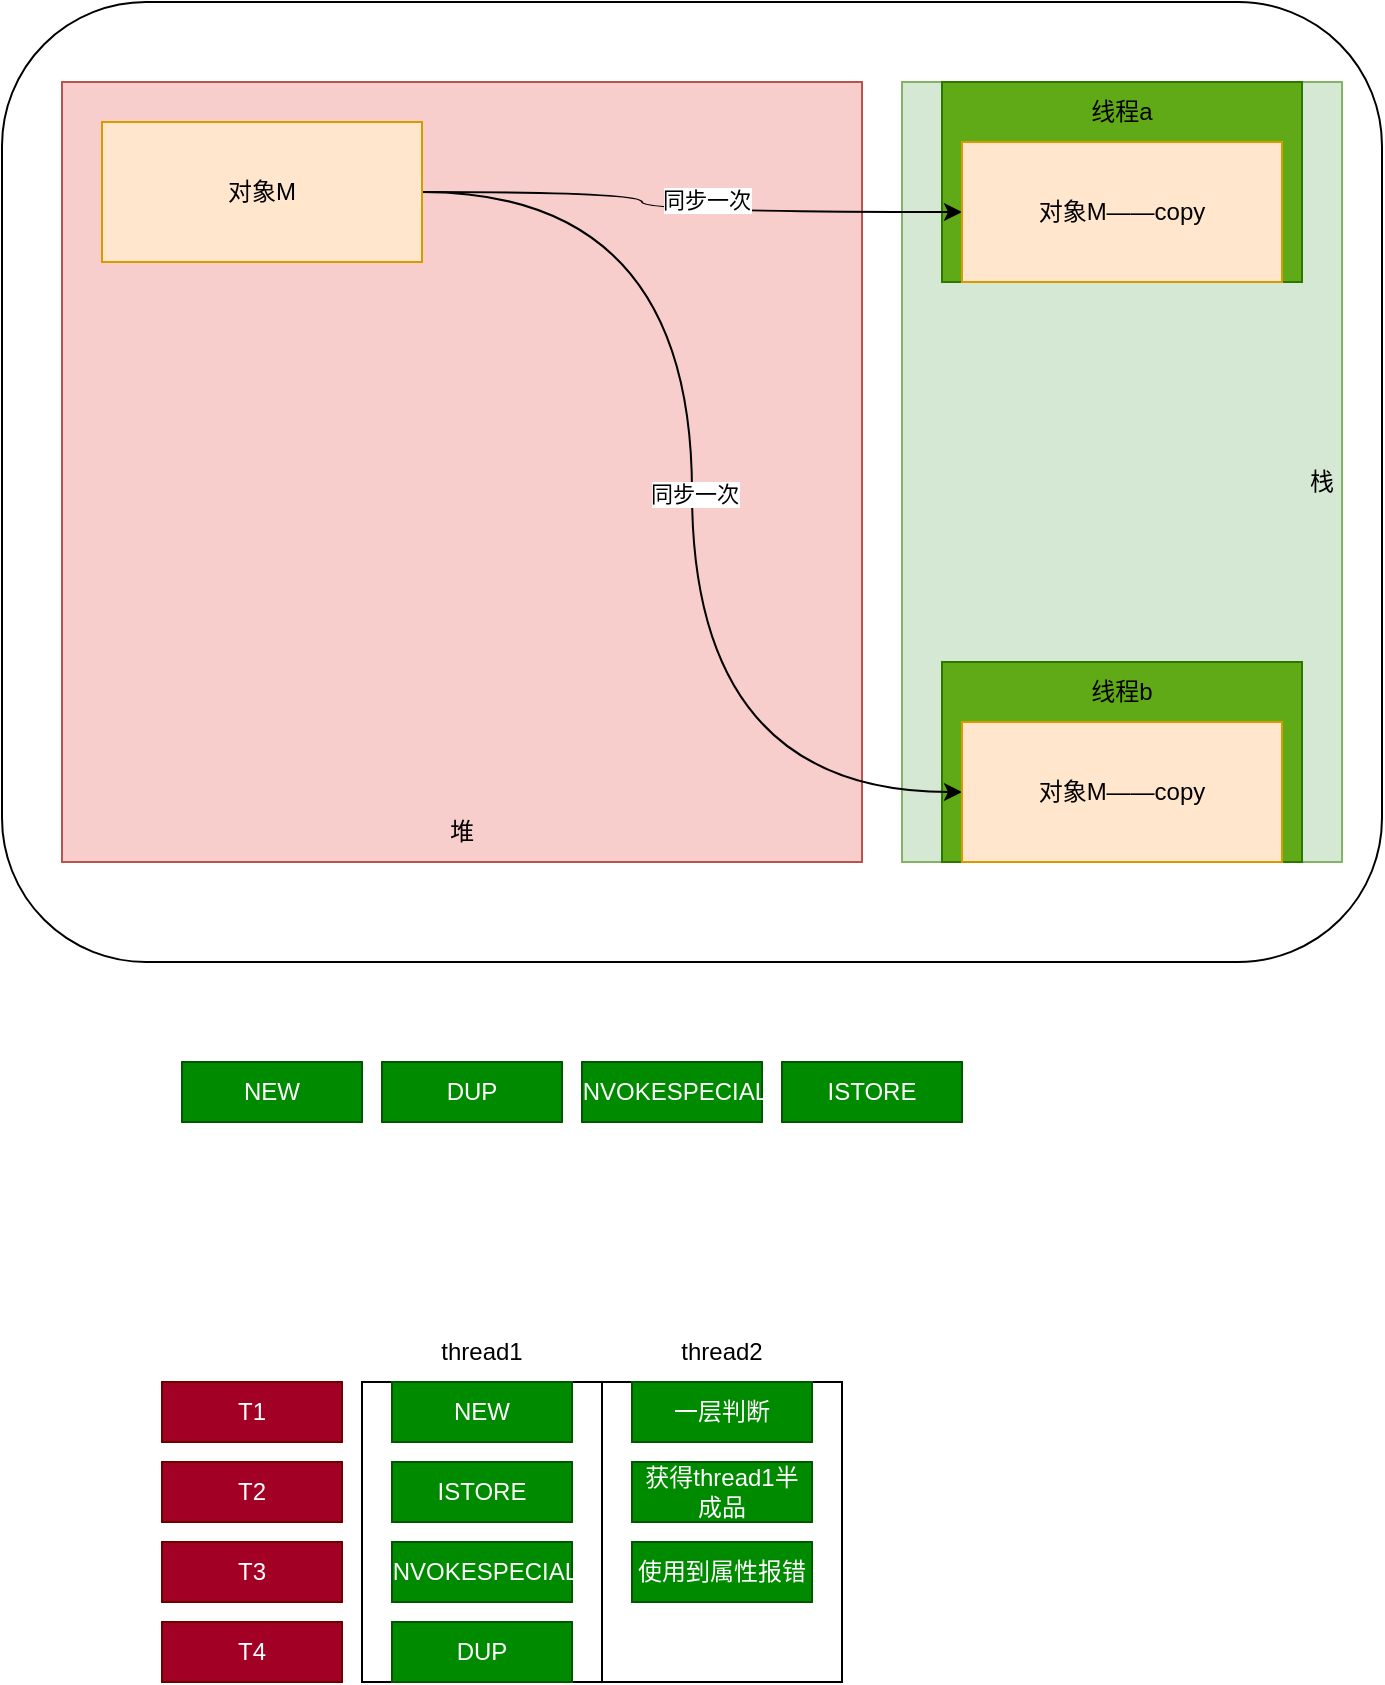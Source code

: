 <mxfile version="15.7.3" type="device"><diagram id="Ph1LXrH9dcy_6Z9MJhgH" name="第 1 页"><mxGraphModel dx="582" dy="411" grid="1" gridSize="10" guides="1" tooltips="1" connect="1" arrows="1" fold="1" page="1" pageScale="1" pageWidth="827" pageHeight="1169" math="0" shadow="0"><root><mxCell id="0"/><mxCell id="1" parent="0"/><mxCell id="H44h0GJkmUo3mOvwJ2Ol-1" value="" style="rounded=1;whiteSpace=wrap;html=1;" vertex="1" parent="1"><mxGeometry x="70" y="130" width="690" height="480" as="geometry"/></mxCell><mxCell id="H44h0GJkmUo3mOvwJ2Ol-10" value="" style="rounded=0;whiteSpace=wrap;html=1;fillColor=#d5e8d4;strokeColor=#82b366;" vertex="1" parent="1"><mxGeometry x="520" y="170" width="220" height="390" as="geometry"/></mxCell><mxCell id="H44h0GJkmUo3mOvwJ2Ol-2" value="" style="rounded=0;whiteSpace=wrap;html=1;fillColor=#60a917;fontColor=#ffffff;strokeColor=#2D7600;" vertex="1" parent="1"><mxGeometry x="540" y="170" width="180" height="100" as="geometry"/></mxCell><mxCell id="H44h0GJkmUo3mOvwJ2Ol-3" value="" style="rounded=0;whiteSpace=wrap;html=1;fillColor=#f8cecc;strokeColor=#b85450;" vertex="1" parent="1"><mxGeometry x="100" y="170" width="400" height="390" as="geometry"/></mxCell><mxCell id="H44h0GJkmUo3mOvwJ2Ol-5" value="" style="rounded=0;whiteSpace=wrap;html=1;fillColor=#60a917;fontColor=#ffffff;strokeColor=#2D7600;" vertex="1" parent="1"><mxGeometry x="540" y="460" width="180" height="100" as="geometry"/></mxCell><mxCell id="H44h0GJkmUo3mOvwJ2Ol-6" value="线程a" style="text;html=1;strokeColor=none;fillColor=none;align=center;verticalAlign=middle;whiteSpace=wrap;rounded=0;" vertex="1" parent="1"><mxGeometry x="600" y="170" width="60" height="30" as="geometry"/></mxCell><mxCell id="H44h0GJkmUo3mOvwJ2Ol-7" value="线程b" style="text;html=1;strokeColor=none;fillColor=none;align=center;verticalAlign=middle;whiteSpace=wrap;rounded=0;" vertex="1" parent="1"><mxGeometry x="600" y="460" width="60" height="30" as="geometry"/></mxCell><mxCell id="H44h0GJkmUo3mOvwJ2Ol-14" style="edgeStyle=orthogonalEdgeStyle;rounded=0;orthogonalLoop=1;jettySize=auto;html=1;curved=1;" edge="1" parent="1" source="H44h0GJkmUo3mOvwJ2Ol-8" target="H44h0GJkmUo3mOvwJ2Ol-12"><mxGeometry relative="1" as="geometry"><Array as="points"><mxPoint x="390" y="225"/><mxPoint x="390" y="235"/></Array></mxGeometry></mxCell><mxCell id="H44h0GJkmUo3mOvwJ2Ol-16" value="同步一次" style="edgeLabel;html=1;align=center;verticalAlign=middle;resizable=0;points=[];" vertex="1" connectable="0" parent="H44h0GJkmUo3mOvwJ2Ol-14"><mxGeometry x="0.086" y="6" relative="1" as="geometry"><mxPoint as="offset"/></mxGeometry></mxCell><mxCell id="H44h0GJkmUo3mOvwJ2Ol-15" style="edgeStyle=orthogonalEdgeStyle;curved=1;rounded=0;orthogonalLoop=1;jettySize=auto;html=1;entryX=0;entryY=0.5;entryDx=0;entryDy=0;" edge="1" parent="1" source="H44h0GJkmUo3mOvwJ2Ol-8" target="H44h0GJkmUo3mOvwJ2Ol-13"><mxGeometry relative="1" as="geometry"/></mxCell><mxCell id="H44h0GJkmUo3mOvwJ2Ol-17" value="同步一次" style="edgeLabel;html=1;align=center;verticalAlign=middle;resizable=0;points=[];" vertex="1" connectable="0" parent="H44h0GJkmUo3mOvwJ2Ol-15"><mxGeometry x="0.004" y="1" relative="1" as="geometry"><mxPoint as="offset"/></mxGeometry></mxCell><mxCell id="H44h0GJkmUo3mOvwJ2Ol-8" value="对象M" style="rounded=0;whiteSpace=wrap;html=1;fillColor=#ffe6cc;strokeColor=#d79b00;" vertex="1" parent="1"><mxGeometry x="120" y="190" width="160" height="70" as="geometry"/></mxCell><mxCell id="H44h0GJkmUo3mOvwJ2Ol-9" value="堆" style="text;html=1;strokeColor=none;fillColor=none;align=center;verticalAlign=middle;whiteSpace=wrap;rounded=0;" vertex="1" parent="1"><mxGeometry x="270" y="530" width="60" height="30" as="geometry"/></mxCell><mxCell id="H44h0GJkmUo3mOvwJ2Ol-11" value="栈" style="text;html=1;strokeColor=none;fillColor=none;align=center;verticalAlign=middle;whiteSpace=wrap;rounded=0;" vertex="1" parent="1"><mxGeometry x="720" y="340" width="20" height="60" as="geometry"/></mxCell><mxCell id="H44h0GJkmUo3mOvwJ2Ol-12" value="对象M——copy" style="rounded=0;whiteSpace=wrap;html=1;fillColor=#ffe6cc;strokeColor=#d79b00;" vertex="1" parent="1"><mxGeometry x="550" y="200" width="160" height="70" as="geometry"/></mxCell><mxCell id="H44h0GJkmUo3mOvwJ2Ol-13" value="对象M——copy" style="rounded=0;whiteSpace=wrap;html=1;fillColor=#ffe6cc;strokeColor=#d79b00;" vertex="1" parent="1"><mxGeometry x="550" y="490" width="160" height="70" as="geometry"/></mxCell><mxCell id="H44h0GJkmUo3mOvwJ2Ol-18" value="NEW" style="rounded=0;whiteSpace=wrap;html=1;fillColor=#008a00;fontColor=#ffffff;strokeColor=#005700;" vertex="1" parent="1"><mxGeometry x="160" y="660" width="90" height="30" as="geometry"/></mxCell><mxCell id="H44h0GJkmUo3mOvwJ2Ol-22" value="DUP" style="rounded=0;whiteSpace=wrap;html=1;fillColor=#008a00;fontColor=#ffffff;strokeColor=#005700;" vertex="1" parent="1"><mxGeometry x="260" y="660" width="90" height="30" as="geometry"/></mxCell><mxCell id="H44h0GJkmUo3mOvwJ2Ol-23" value="INVOKESPECIAL" style="rounded=0;whiteSpace=wrap;html=1;fillColor=#008a00;fontColor=#ffffff;strokeColor=#005700;" vertex="1" parent="1"><mxGeometry x="360" y="660" width="90" height="30" as="geometry"/></mxCell><mxCell id="H44h0GJkmUo3mOvwJ2Ol-24" value="ISTORE" style="rounded=0;whiteSpace=wrap;html=1;fillColor=#008a00;fontColor=#ffffff;strokeColor=#005700;" vertex="1" parent="1"><mxGeometry x="460" y="660" width="90" height="30" as="geometry"/></mxCell><mxCell id="H44h0GJkmUo3mOvwJ2Ol-25" value="" style="rounded=0;whiteSpace=wrap;html=1;" vertex="1" parent="1"><mxGeometry x="250" y="820" width="120" height="150" as="geometry"/></mxCell><mxCell id="H44h0GJkmUo3mOvwJ2Ol-26" value="" style="rounded=0;whiteSpace=wrap;html=1;" vertex="1" parent="1"><mxGeometry x="370" y="820" width="120" height="150" as="geometry"/></mxCell><mxCell id="H44h0GJkmUo3mOvwJ2Ol-27" value="thread1" style="text;html=1;strokeColor=none;fillColor=none;align=center;verticalAlign=middle;whiteSpace=wrap;rounded=0;" vertex="1" parent="1"><mxGeometry x="280" y="790" width="60" height="30" as="geometry"/></mxCell><mxCell id="H44h0GJkmUo3mOvwJ2Ol-28" value="thread2" style="text;html=1;strokeColor=none;fillColor=none;align=center;verticalAlign=middle;whiteSpace=wrap;rounded=0;" vertex="1" parent="1"><mxGeometry x="400" y="790" width="60" height="30" as="geometry"/></mxCell><mxCell id="H44h0GJkmUo3mOvwJ2Ol-29" value="T1" style="rounded=0;whiteSpace=wrap;html=1;fillColor=#a20025;fontColor=#ffffff;strokeColor=#6F0000;" vertex="1" parent="1"><mxGeometry x="150" y="820" width="90" height="30" as="geometry"/></mxCell><mxCell id="H44h0GJkmUo3mOvwJ2Ol-30" value="T2" style="rounded=0;whiteSpace=wrap;html=1;fillColor=#a20025;fontColor=#ffffff;strokeColor=#6F0000;" vertex="1" parent="1"><mxGeometry x="150" y="860" width="90" height="30" as="geometry"/></mxCell><mxCell id="H44h0GJkmUo3mOvwJ2Ol-31" value="T3" style="rounded=0;whiteSpace=wrap;html=1;fillColor=#a20025;fontColor=#ffffff;strokeColor=#6F0000;" vertex="1" parent="1"><mxGeometry x="150" y="900" width="90" height="30" as="geometry"/></mxCell><mxCell id="H44h0GJkmUo3mOvwJ2Ol-32" value="T4" style="rounded=0;whiteSpace=wrap;html=1;fillColor=#a20025;fontColor=#ffffff;strokeColor=#6F0000;" vertex="1" parent="1"><mxGeometry x="150" y="940" width="90" height="30" as="geometry"/></mxCell><mxCell id="H44h0GJkmUo3mOvwJ2Ol-33" value="NEW" style="rounded=0;whiteSpace=wrap;html=1;fillColor=#008a00;fontColor=#ffffff;strokeColor=#005700;" vertex="1" parent="1"><mxGeometry x="265" y="820" width="90" height="30" as="geometry"/></mxCell><mxCell id="H44h0GJkmUo3mOvwJ2Ol-34" value="INVOKESPECIAL" style="rounded=0;whiteSpace=wrap;html=1;fillColor=#008a00;fontColor=#ffffff;strokeColor=#005700;" vertex="1" parent="1"><mxGeometry x="265" y="900" width="90" height="30" as="geometry"/></mxCell><mxCell id="H44h0GJkmUo3mOvwJ2Ol-35" value="ISTORE" style="rounded=0;whiteSpace=wrap;html=1;fillColor=#008a00;fontColor=#ffffff;strokeColor=#005700;" vertex="1" parent="1"><mxGeometry x="265" y="860" width="90" height="30" as="geometry"/></mxCell><mxCell id="H44h0GJkmUo3mOvwJ2Ol-36" value="DUP" style="rounded=0;whiteSpace=wrap;html=1;fillColor=#008a00;fontColor=#ffffff;strokeColor=#005700;" vertex="1" parent="1"><mxGeometry x="265" y="940" width="90" height="30" as="geometry"/></mxCell><mxCell id="H44h0GJkmUo3mOvwJ2Ol-37" value="一层判断" style="rounded=0;whiteSpace=wrap;html=1;fillColor=#008a00;fontColor=#ffffff;strokeColor=#005700;" vertex="1" parent="1"><mxGeometry x="385" y="820" width="90" height="30" as="geometry"/></mxCell><mxCell id="H44h0GJkmUo3mOvwJ2Ol-38" value="获得thread1半成品" style="rounded=0;whiteSpace=wrap;html=1;fillColor=#008a00;fontColor=#ffffff;strokeColor=#005700;" vertex="1" parent="1"><mxGeometry x="385" y="860" width="90" height="30" as="geometry"/></mxCell><mxCell id="H44h0GJkmUo3mOvwJ2Ol-39" value="使用到属性报错" style="rounded=0;whiteSpace=wrap;html=1;fillColor=#008a00;fontColor=#ffffff;strokeColor=#005700;" vertex="1" parent="1"><mxGeometry x="385" y="900" width="90" height="30" as="geometry"/></mxCell></root></mxGraphModel></diagram></mxfile>